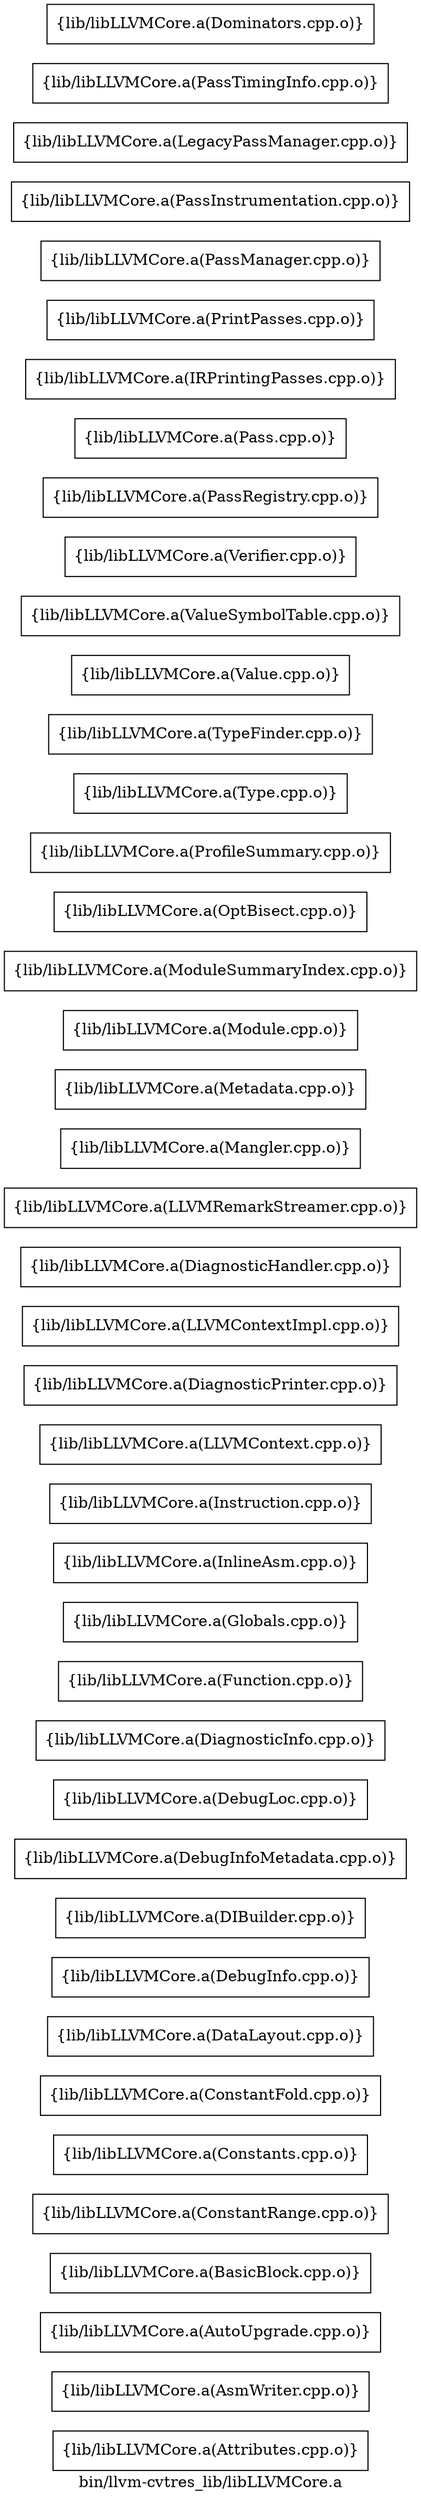 digraph "bin/llvm-cvtres_lib/libLLVMCore.a" {
	label="bin/llvm-cvtres_lib/libLLVMCore.a";
	rankdir=LR;

	Node0x55e25ba23b78 [shape=record,shape=box,group=0,label="{lib/libLLVMCore.a(Attributes.cpp.o)}"];
	Node0x55e25ba22778 [shape=record,shape=box,group=0,label="{lib/libLLVMCore.a(AsmWriter.cpp.o)}"];
	Node0x55e25ba23448 [shape=record,shape=box,group=0,label="{lib/libLLVMCore.a(AutoUpgrade.cpp.o)}"];
	Node0x55e25ba266e8 [shape=record,shape=box,group=0,label="{lib/libLLVMCore.a(BasicBlock.cpp.o)}"];
	Node0x55e25ba27138 [shape=record,shape=box,group=0,label="{lib/libLLVMCore.a(ConstantRange.cpp.o)}"];
	Node0x55e25ba26418 [shape=record,shape=box,group=0,label="{lib/libLLVMCore.a(Constants.cpp.o)}"];
	Node0x55e25ba26238 [shape=record,shape=box,group=0,label="{lib/libLLVMCore.a(ConstantFold.cpp.o)}"];
	Node0x55e25ba25e28 [shape=record,shape=box,group=0,label="{lib/libLLVMCore.a(DataLayout.cpp.o)}"];
	Node0x55e25ba251a8 [shape=record,shape=box,group=0,label="{lib/libLLVMCore.a(DebugInfo.cpp.o)}"];
	Node0x55e25ba29e38 [shape=record,shape=box,group=0,label="{lib/libLLVMCore.a(DIBuilder.cpp.o)}"];
	Node0x55e25ba29168 [shape=record,shape=box,group=0,label="{lib/libLLVMCore.a(DebugInfoMetadata.cpp.o)}"];
	Node0x55e25ba290c8 [shape=record,shape=box,group=0,label="{lib/libLLVMCore.a(DebugLoc.cpp.o)}"];
	Node0x55e25ba28358 [shape=record,shape=box,group=0,label="{lib/libLLVMCore.a(DiagnosticInfo.cpp.o)}"];
	Node0x55e25ba22a98 [shape=record,shape=box,group=0,label="{lib/libLLVMCore.a(Function.cpp.o)}"];
	Node0x55e25ba24028 [shape=record,shape=box,group=0,label="{lib/libLLVMCore.a(Globals.cpp.o)}"];
	Node0x55e25ba206f8 [shape=record,shape=box,group=0,label="{lib/libLLVMCore.a(InlineAsm.cpp.o)}"];
	Node0x55e25ba221d8 [shape=record,shape=box,group=0,label="{lib/libLLVMCore.a(Instruction.cpp.o)}"];
	Node0x55e25ba28448 [shape=record,shape=box,group=0,label="{lib/libLLVMCore.a(LLVMContext.cpp.o)}"];
	Node0x55e25ba20018 [shape=record,shape=box,group=0,label="{lib/libLLVMCore.a(DiagnosticPrinter.cpp.o)}"];
	Node0x55e25ba20888 [shape=record,shape=box,group=0,label="{lib/libLLVMCore.a(LLVMContextImpl.cpp.o)}"];
	Node0x55e25ba21008 [shape=record,shape=box,group=0,label="{lib/libLLVMCore.a(DiagnosticHandler.cpp.o)}"];
	Node0x55e25ba23d08 [shape=record,shape=box,group=0,label="{lib/libLLVMCore.a(LLVMRemarkStreamer.cpp.o)}"];
	Node0x55e25ba22b38 [shape=record,shape=box,group=0,label="{lib/libLLVMCore.a(Mangler.cpp.o)}"];
	Node0x55e25ba233a8 [shape=record,shape=box,group=0,label="{lib/libLLVMCore.a(Metadata.cpp.o)}"];
	Node0x55e25ba23c18 [shape=record,shape=box,group=0,label="{lib/libLLVMCore.a(Module.cpp.o)}"];
	Node0x55e25ba26e68 [shape=record,shape=box,group=0,label="{lib/libLLVMCore.a(ModuleSummaryIndex.cpp.o)}"];
	Node0x55e25ba20428 [shape=record,shape=box,group=0,label="{lib/libLLVMCore.a(OptBisect.cpp.o)}"];
	Node0x55e25ba20658 [shape=record,shape=box,group=0,label="{lib/libLLVMCore.a(ProfileSummary.cpp.o)}"];
	Node0x55e25ba21238 [shape=record,shape=box,group=0,label="{lib/libLLVMCore.a(Type.cpp.o)}"];
	Node0x55e25ba21418 [shape=record,shape=box,group=0,label="{lib/libLLVMCore.a(TypeFinder.cpp.o)}"];
	Node0x55e25ba22908 [shape=record,shape=box,group=0,label="{lib/libLLVMCore.a(Value.cpp.o)}"];
	Node0x55e25ba247a8 [shape=record,shape=box,group=0,label="{lib/libLLVMCore.a(ValueSymbolTable.cpp.o)}"];
	Node0x55e25ba21148 [shape=record,shape=box,group=0,label="{lib/libLLVMCore.a(Verifier.cpp.o)}"];
	Node0x55e25ba20e78 [shape=record,shape=box,group=0,label="{lib/libLLVMCore.a(PassRegistry.cpp.o)}"];
	Node0x55e25ba201a8 [shape=record,shape=box,group=0,label="{lib/libLLVMCore.a(Pass.cpp.o)}"];
	Node0x55e25ba22868 [shape=record,shape=box,group=0,label="{lib/libLLVMCore.a(IRPrintingPasses.cpp.o)}"];
	Node0x55e25ba22138 [shape=record,shape=box,group=0,label="{lib/libLLVMCore.a(PrintPasses.cpp.o)}"];
	Node0x55e25ba214b8 [shape=record,shape=box,group=0,label="{lib/libLLVMCore.a(PassManager.cpp.o)}"];
	Node0x55e25ba288a8 [shape=record,shape=box,group=0,label="{lib/libLLVMCore.a(PassInstrumentation.cpp.o)}"];
	Node0x55e25ba29898 [shape=record,shape=box,group=0,label="{lib/libLLVMCore.a(LegacyPassManager.cpp.o)}"];
	Node0x55e25ba28538 [shape=record,shape=box,group=0,label="{lib/libLLVMCore.a(PassTimingInfo.cpp.o)}"];
	Node0x55e25ba28808 [shape=record,shape=box,group=0,label="{lib/libLLVMCore.a(Dominators.cpp.o)}"];
}
